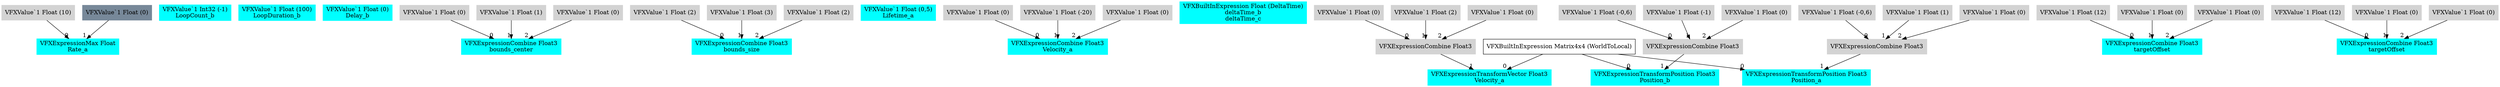 digraph G {
node0 [shape="box" color="cyan" style="filled" label="VFXExpressionMax Float
Rate_a"]
node1 [shape="box" color="lightgray" style="filled" label="VFXValue`1 Float (10)"]
node2 [shape="box" color="lightslategray" style="filled" label="VFXValue`1 Float (0)"]
node3 [shape="box" color="cyan" style="filled" label="VFXValue`1 Int32 (-1)
LoopCount_b"]
node4 [shape="box" color="cyan" style="filled" label="VFXValue`1 Float (100)
LoopDuration_b"]
node5 [shape="box" color="cyan" style="filled" label="VFXValue`1 Float (0)
Delay_b"]
node6 [shape="box" color="cyan" style="filled" label="VFXExpressionCombine Float3
bounds_center"]
node7 [shape="box" color="lightgray" style="filled" label="VFXValue`1 Float (0)"]
node8 [shape="box" color="lightgray" style="filled" label="VFXValue`1 Float (1)"]
node9 [shape="box" color="lightgray" style="filled" label="VFXValue`1 Float (0)"]
node10 [shape="box" color="cyan" style="filled" label="VFXExpressionCombine Float3
bounds_size"]
node11 [shape="box" color="lightgray" style="filled" label="VFXValue`1 Float (2)"]
node12 [shape="box" color="lightgray" style="filled" label="VFXValue`1 Float (3)"]
node13 [shape="box" color="lightgray" style="filled" label="VFXValue`1 Float (2)"]
node14 [shape="box" color="cyan" style="filled" label="VFXValue`1 Float (0,5)
Lifetime_a"]
node15 [shape="box" color="cyan" style="filled" label="VFXExpressionCombine Float3
Velocity_a"]
node16 [shape="box" color="lightgray" style="filled" label="VFXValue`1 Float (0)"]
node17 [shape="box" color="lightgray" style="filled" label="VFXValue`1 Float (-20)"]
node18 [shape="box" color="lightgray" style="filled" label="VFXValue`1 Float (0)"]
node19 [shape="box" color="cyan" style="filled" label="VFXBuiltInExpression Float (DeltaTime)
deltaTime_b
deltaTime_c"]
node20 [shape="box" color="cyan" style="filled" label="VFXExpressionTransformVector Float3
Velocity_a"]
node21 [shape="box" label="VFXBuiltInExpression Matrix4x4 (WorldToLocal)"]
node22 [shape="box" color="lightgray" style="filled" label="VFXExpressionCombine Float3"]
node23 [shape="box" color="lightgray" style="filled" label="VFXValue`1 Float (0)"]
node24 [shape="box" color="lightgray" style="filled" label="VFXValue`1 Float (2)"]
node25 [shape="box" color="lightgray" style="filled" label="VFXValue`1 Float (0)"]
node26 [shape="box" color="cyan" style="filled" label="VFXExpressionTransformPosition Float3
Position_b"]
node27 [shape="box" color="lightgray" style="filled" label="VFXExpressionCombine Float3"]
node28 [shape="box" color="lightgray" style="filled" label="VFXValue`1 Float (-0,6)"]
node29 [shape="box" color="lightgray" style="filled" label="VFXValue`1 Float (-1)"]
node30 [shape="box" color="lightgray" style="filled" label="VFXValue`1 Float (0)"]
node31 [shape="box" color="cyan" style="filled" label="VFXExpressionCombine Float3
targetOffset"]
node32 [shape="box" color="lightgray" style="filled" label="VFXValue`1 Float (12)"]
node33 [shape="box" color="lightgray" style="filled" label="VFXValue`1 Float (0)"]
node34 [shape="box" color="lightgray" style="filled" label="VFXValue`1 Float (0)"]
node35 [shape="box" color="cyan" style="filled" label="VFXExpressionTransformPosition Float3
Position_a"]
node36 [shape="box" color="lightgray" style="filled" label="VFXExpressionCombine Float3"]
node37 [shape="box" color="lightgray" style="filled" label="VFXValue`1 Float (-0,6)"]
node38 [shape="box" color="lightgray" style="filled" label="VFXValue`1 Float (1)"]
node39 [shape="box" color="lightgray" style="filled" label="VFXValue`1 Float (0)"]
node40 [shape="box" color="cyan" style="filled" label="VFXExpressionCombine Float3
targetOffset"]
node41 [shape="box" color="lightgray" style="filled" label="VFXValue`1 Float (12)"]
node42 [shape="box" color="lightgray" style="filled" label="VFXValue`1 Float (0)"]
node43 [shape="box" color="lightgray" style="filled" label="VFXValue`1 Float (0)"]
node1 -> node0 [headlabel="0"]
node2 -> node0 [headlabel="1"]
node7 -> node6 [headlabel="0"]
node8 -> node6 [headlabel="1"]
node9 -> node6 [headlabel="2"]
node11 -> node10 [headlabel="0"]
node12 -> node10 [headlabel="1"]
node13 -> node10 [headlabel="2"]
node16 -> node15 [headlabel="0"]
node17 -> node15 [headlabel="1"]
node18 -> node15 [headlabel="2"]
node21 -> node20 [headlabel="0"]
node22 -> node20 [headlabel="1"]
node23 -> node22 [headlabel="0"]
node24 -> node22 [headlabel="1"]
node25 -> node22 [headlabel="2"]
node21 -> node26 [headlabel="0"]
node27 -> node26 [headlabel="1"]
node28 -> node27 [headlabel="0"]
node29 -> node27 [headlabel="1"]
node30 -> node27 [headlabel="2"]
node32 -> node31 [headlabel="0"]
node33 -> node31 [headlabel="1"]
node34 -> node31 [headlabel="2"]
node21 -> node35 [headlabel="0"]
node36 -> node35 [headlabel="1"]
node37 -> node36 [headlabel="0"]
node38 -> node36 [headlabel="1"]
node39 -> node36 [headlabel="2"]
node41 -> node40 [headlabel="0"]
node42 -> node40 [headlabel="1"]
node43 -> node40 [headlabel="2"]
}
